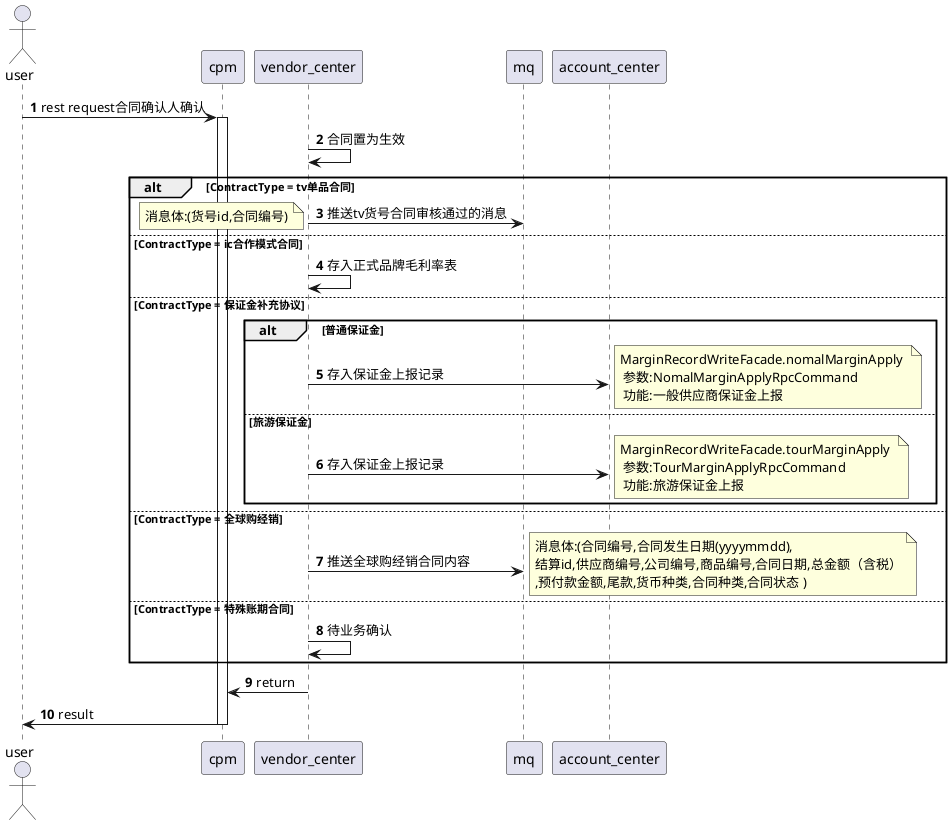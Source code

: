 @startuml
autonumber
actor user
participant cpm


user-> cpm: rest request合同确认人确认

activate cpm


vendor_center -> vendor_center :合同置为生效


alt ContractType = tv单品合同

    vendor_center -> mq : 推送tv货号合同审核通过的消息
    note left : 消息体:(货号id,合同编号)
else ContractType = ic合作模式合同
    vendor_center -> vendor_center :存入正式品牌毛利率表
else ContractType = 保证金补充协议

    alt 普通保证金
        vendor_center -> account_center : 存入保证金上报记录
        note right : MarginRecordWriteFacade.nomalMarginApply \n 参数:NomalMarginApplyRpcCommand \n 功能:一般供应商保证金上报
    else 旅游保证金
        vendor_center -> account_center : 存入保证金上报记录
        note right : MarginRecordWriteFacade.tourMarginApply \n 参数:TourMarginApplyRpcCommand \n 功能:旅游保证金上报
    end

    else ContractType = 全球购经销
        vendor_center -> mq : 推送全球购经销合同内容
        note right : 消息体:(合同编号,合同发生日期(yyyymmdd),\n结算id,供应商编号,公司编号,商品编号,合同日期,总金额（含税）\n,预付款金额,尾款,货币种类,合同种类,合同状态 )
    else ContractType = 特殊账期合同

        vendor_center -> vendor_center :待业务确认

end

    vendor_center -> cpm : return
    cpm -> user : result

deactivate cpm




@enduml
